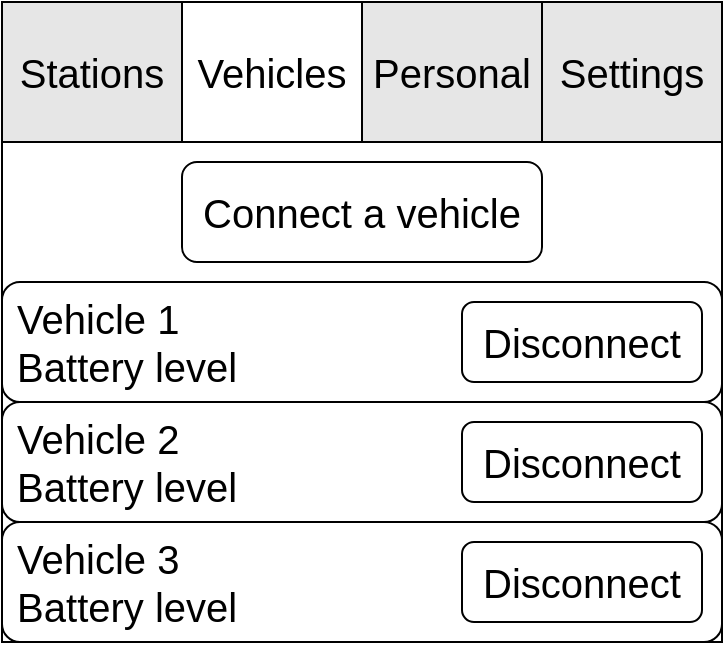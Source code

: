 <mxfile version="20.0.4" type="device"><diagram id="_gg9eRoXJpZ1KPsWaCFE" name="Page-1"><mxGraphModel dx="1422" dy="697" grid="1" gridSize="10" guides="1" tooltips="1" connect="1" arrows="1" fold="1" page="1" pageScale="1" pageWidth="827" pageHeight="1169" math="0" shadow="0"><root><mxCell id="0"/><mxCell id="1" parent="0"/><mxCell id="m1bmyoxZ640nbLZtkMWV-7" value="" style="rounded=0;whiteSpace=wrap;html=1;fontSize=20;" parent="1" vertex="1"><mxGeometry x="240" width="360" height="320" as="geometry"/></mxCell><mxCell id="VylwMrU068VeO6xA9WUw-15" value="Stations" style="rounded=0;whiteSpace=wrap;html=1;fontSize=20;fontColor=#000000;fillColor=#E6E6E6;strokeColor=#000000;" parent="1" vertex="1"><mxGeometry x="240" width="90" height="70" as="geometry"/></mxCell><mxCell id="VylwMrU068VeO6xA9WUw-18" value="Vehicles" style="rounded=0;whiteSpace=wrap;html=1;fontSize=20;fontColor=#000000;fillColor=#FFFFFF;" parent="1" vertex="1"><mxGeometry x="330" width="90" height="70" as="geometry"/></mxCell><mxCell id="VylwMrU068VeO6xA9WUw-19" value="Personal" style="rounded=0;whiteSpace=wrap;html=1;fontSize=20;fontColor=#000000;fillColor=#E6E6E6;" parent="1" vertex="1"><mxGeometry x="420" width="90" height="70" as="geometry"/></mxCell><mxCell id="VylwMrU068VeO6xA9WUw-20" value="Settings" style="rounded=0;whiteSpace=wrap;html=1;fontSize=20;fontColor=#000000;fillColor=#E6E6E6;" parent="1" vertex="1"><mxGeometry x="510" width="90" height="70" as="geometry"/></mxCell><mxCell id="8wKQnEuMlynkAYQYg8tL-1" value="&amp;nbsp;Vehicle 1&lt;br&gt;&amp;nbsp;Battery level" style="rounded=1;whiteSpace=wrap;html=1;fontSize=20;fontColor=#000000;strokeColor=#000000;fillColor=#FFFFFF;align=left;" parent="1" vertex="1"><mxGeometry x="240" y="140" width="360" height="60" as="geometry"/></mxCell><mxCell id="8wKQnEuMlynkAYQYg8tL-2" value="&amp;nbsp;Vehicle 2&lt;br&gt;&amp;nbsp;Battery level" style="rounded=1;whiteSpace=wrap;html=1;fontSize=20;fontColor=#000000;strokeColor=#000000;fillColor=#FFFFFF;align=left;" parent="1" vertex="1"><mxGeometry x="240" y="200" width="360" height="60" as="geometry"/></mxCell><mxCell id="8wKQnEuMlynkAYQYg8tL-3" value="&amp;nbsp;Vehicle 3&lt;br&gt;&amp;nbsp;Battery level" style="rounded=1;whiteSpace=wrap;html=1;fontSize=20;fontColor=#000000;strokeColor=#000000;fillColor=#FFFFFF;align=left;" parent="1" vertex="1"><mxGeometry x="240" y="260" width="360" height="60" as="geometry"/></mxCell><mxCell id="8wKQnEuMlynkAYQYg8tL-4" value="Connect a vehicle" style="rounded=1;whiteSpace=wrap;html=1;fontSize=20;fontColor=#000000;strokeColor=#000000;fillColor=#FFFFFF;" parent="1" vertex="1"><mxGeometry x="330" y="80" width="180" height="50" as="geometry"/></mxCell><mxCell id="8wKQnEuMlynkAYQYg8tL-5" value="Disconnect" style="rounded=1;whiteSpace=wrap;html=1;fontSize=20;fontColor=#000000;strokeColor=#000000;fillColor=#FFFFFF;" parent="1" vertex="1"><mxGeometry x="470" y="150" width="120" height="40" as="geometry"/></mxCell><mxCell id="8wKQnEuMlynkAYQYg8tL-6" value="Disconnect" style="rounded=1;whiteSpace=wrap;html=1;fontSize=20;fontColor=#000000;strokeColor=#000000;fillColor=#FFFFFF;" parent="1" vertex="1"><mxGeometry x="470" y="210" width="120" height="40" as="geometry"/></mxCell><mxCell id="8wKQnEuMlynkAYQYg8tL-7" value="Disconnect" style="rounded=1;whiteSpace=wrap;html=1;fontSize=20;fontColor=#000000;strokeColor=#000000;fillColor=#FFFFFF;" parent="1" vertex="1"><mxGeometry x="470" y="270" width="120" height="40" as="geometry"/></mxCell></root></mxGraphModel></diagram></mxfile>